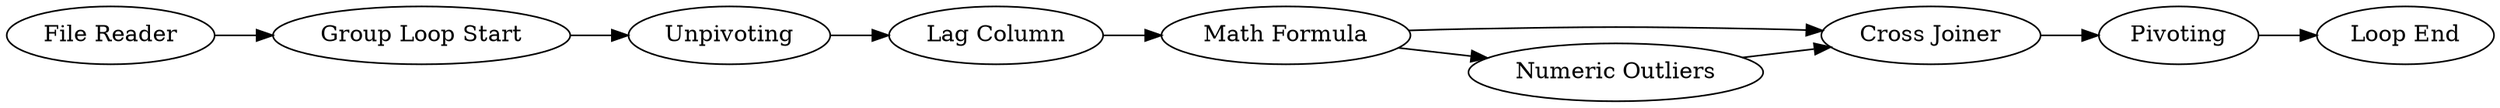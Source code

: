 digraph {
	11 -> 10
	5 -> 4
	10 -> 14
	12 -> 14
	4 -> 11
	14 -> 15
	15 -> 13
	10 -> 12
	1 -> 5
	5 [label="Group Loop Start"]
	13 [label="Loop End"]
	1 [label="File Reader"]
	11 [label="Lag Column"]
	4 [label=Unpivoting]
	15 [label=Pivoting]
	14 [label="Cross Joiner"]
	12 [label="Numeric Outliers"]
	10 [label="Math Formula"]
	rankdir=LR
}
